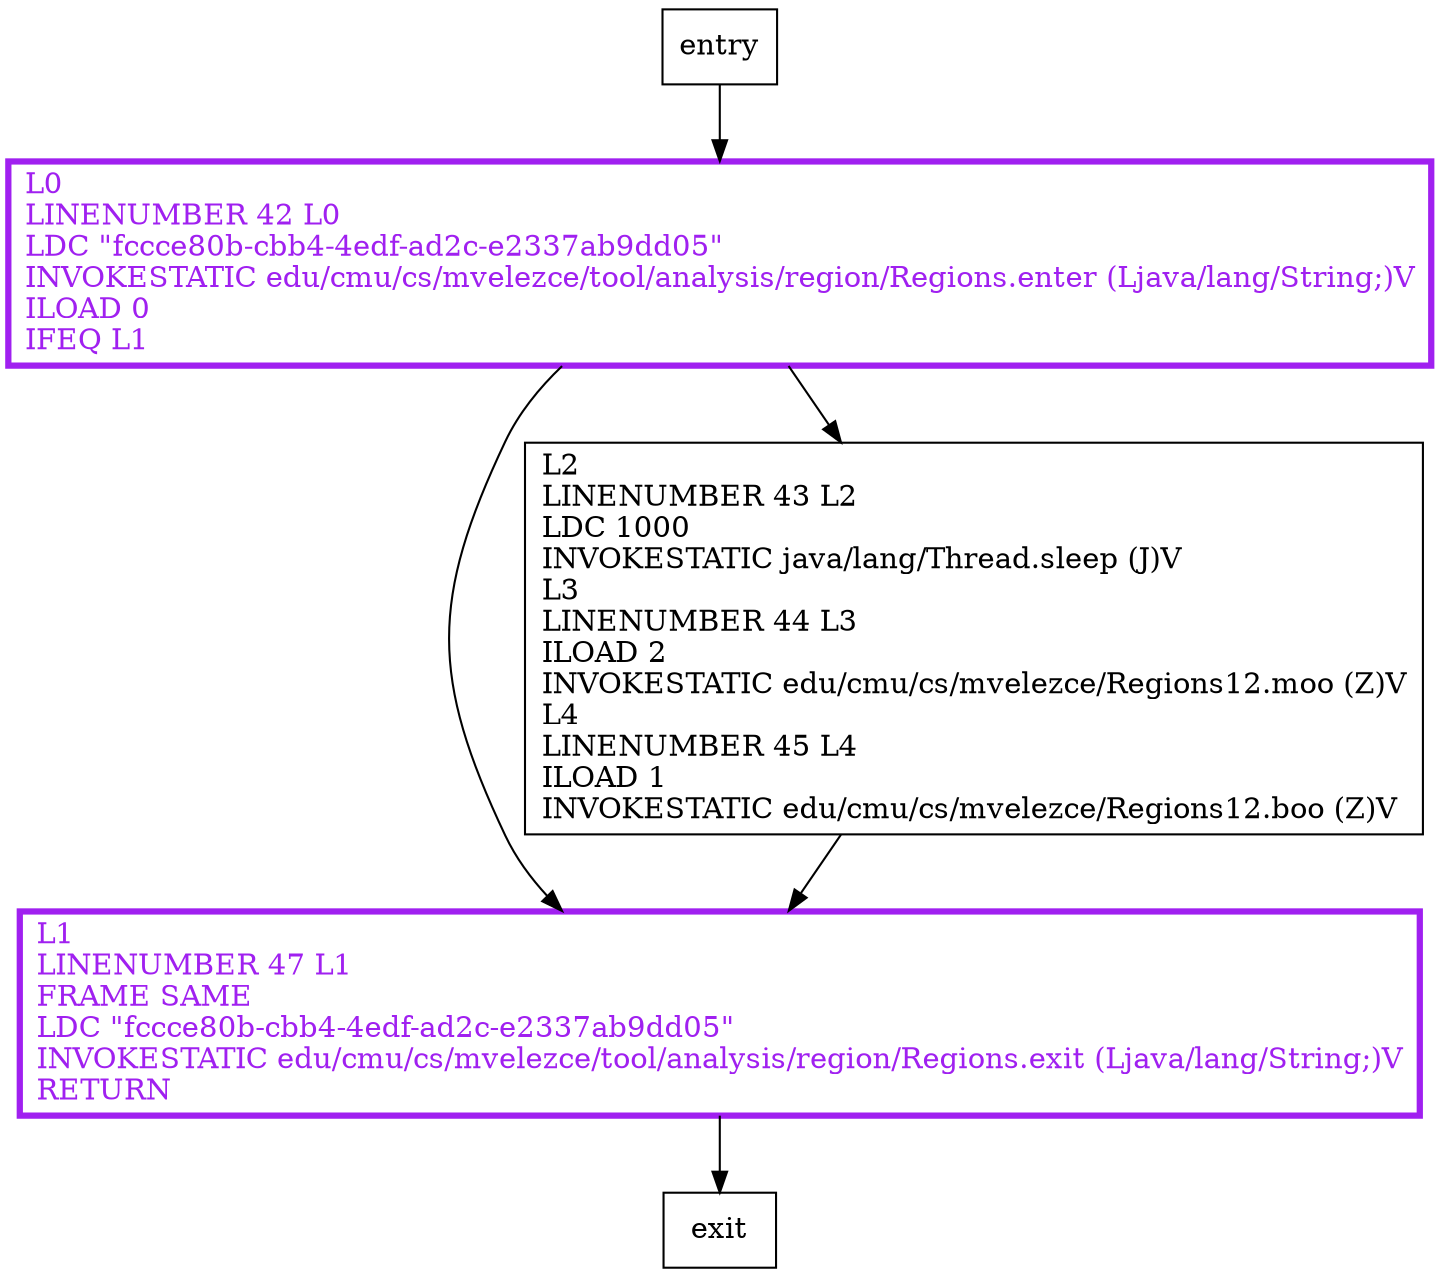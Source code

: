 digraph foo {
node [shape=record];
1282249305 [label="L1\lLINENUMBER 47 L1\lFRAME SAME\lLDC \"fccce80b-cbb4-4edf-ad2c-e2337ab9dd05\"\lINVOKESTATIC edu/cmu/cs/mvelezce/tool/analysis/region/Regions.exit (Ljava/lang/String;)V\lRETURN\l"];
379666314 [label="L2\lLINENUMBER 43 L2\lLDC 1000\lINVOKESTATIC java/lang/Thread.sleep (J)V\lL3\lLINENUMBER 44 L3\lILOAD 2\lINVOKESTATIC edu/cmu/cs/mvelezce/Regions12.moo (Z)V\lL4\lLINENUMBER 45 L4\lILOAD 1\lINVOKESTATIC edu/cmu/cs/mvelezce/Regions12.boo (Z)V\l"];
1500369784 [label="L0\lLINENUMBER 42 L0\lLDC \"fccce80b-cbb4-4edf-ad2c-e2337ab9dd05\"\lINVOKESTATIC edu/cmu/cs/mvelezce/tool/analysis/region/Regions.enter (Ljava/lang/String;)V\lILOAD 0\lIFEQ L1\l"];
entry;
exit;
entry -> 1500369784;
1282249305 -> exit;
379666314 -> 1282249305;
1500369784 -> 1282249305;
1500369784 -> 379666314;
1282249305[fontcolor="purple", penwidth=3, color="purple"];
1500369784[fontcolor="purple", penwidth=3, color="purple"];
}
